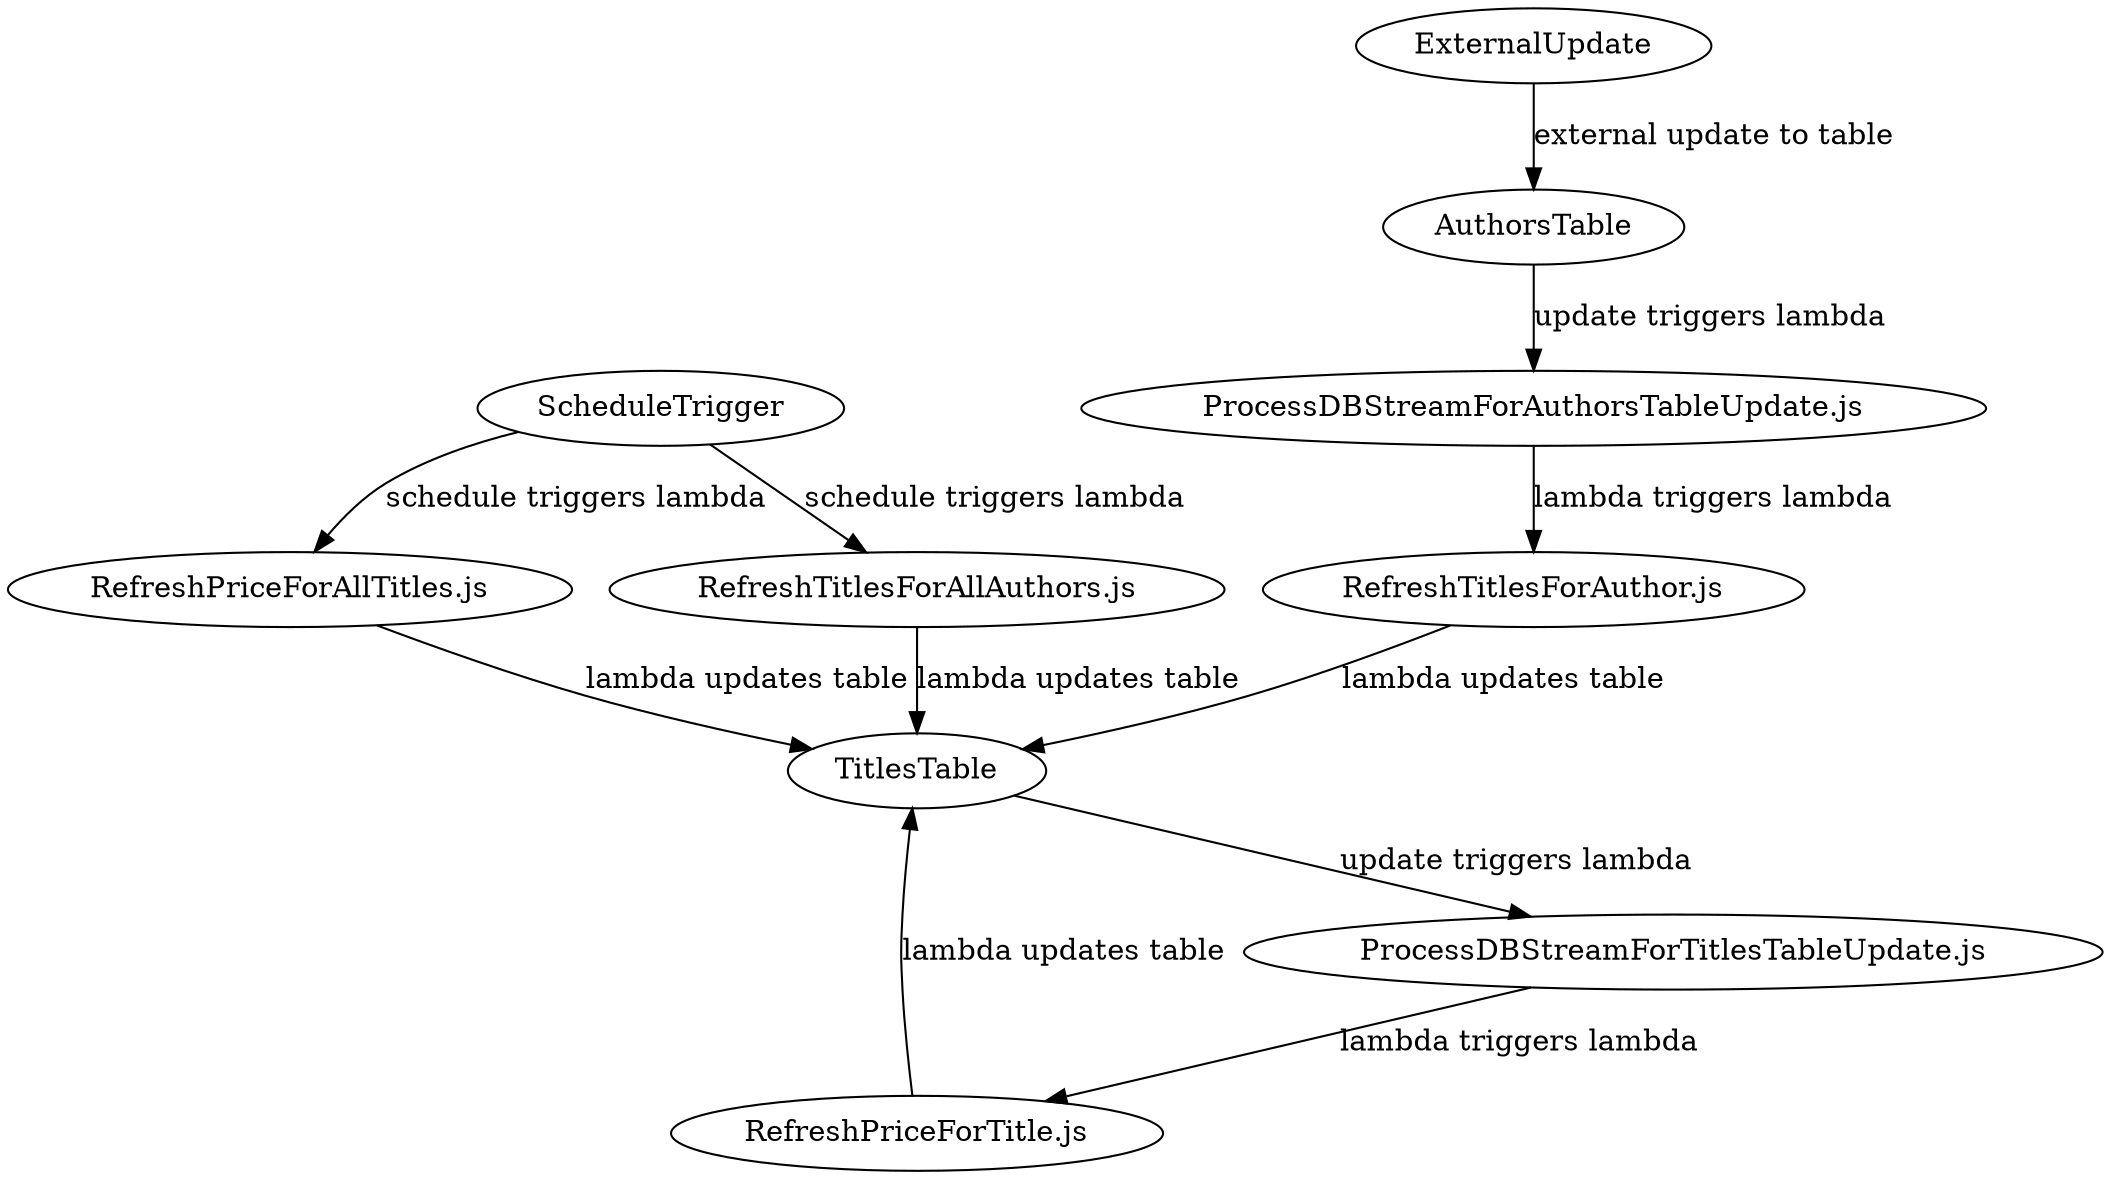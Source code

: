 digraph {
  a[label="ProcessDBStreamForAuthorsTableUpdate.js"];
  b[label="RefreshPriceForTitle.js"];
  c[label="RefreshTitlesForAuthor.js"];
  d[label="ScheduleTrigger"];
  e[label="ProcessDBStreamForTitlesTableUpdate.js"];
  f[label="AuthorsTable"];
  g[label="TitlesTable"];
  h[label="ExternalUpdate"];
  i[label="RefreshPriceForAllTitles.js"];
  j[label="RefreshTitlesForAllAuthors.js"];

  f -> a[label="update triggers lambda"];
  a -> c[label="lambda triggers lambda"];
  c -> g[label="lambda updates table"];
  g -> e[label="update triggers lambda"];
  e -> b[label="lambda triggers lambda"];
  b -> g[label="lambda updates table"];
  d -> i[label="schedule triggers lambda"];
  d -> j[label="schedule triggers lambda"];
  i -> g[label="lambda updates table"];
  j -> g[label="lambda updates table"];
  h -> f[label="external update to table"];
}
